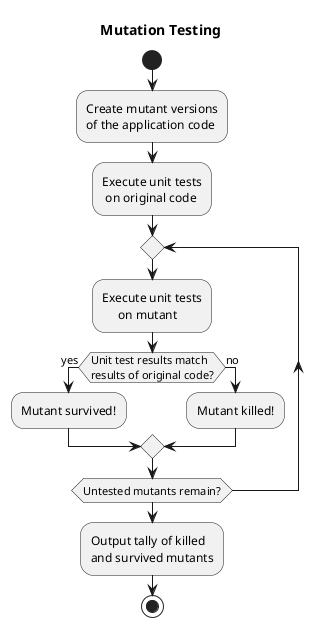 @startuml

title Mutation Testing

start

:Create mutant versions 
of the application code;

:Execute unit tests 
 on original code;

repeat
  :Execute unit tests 
       on mutant;
  if (Unit test results match 
results of original code?) then (yes)
    :Mutant survived!;
  else (no)
    :Mutant killed!;
  endif
repeat while (Untested mutants remain?)

:Output tally of killed
and survived mutants;

stop

@enduml
